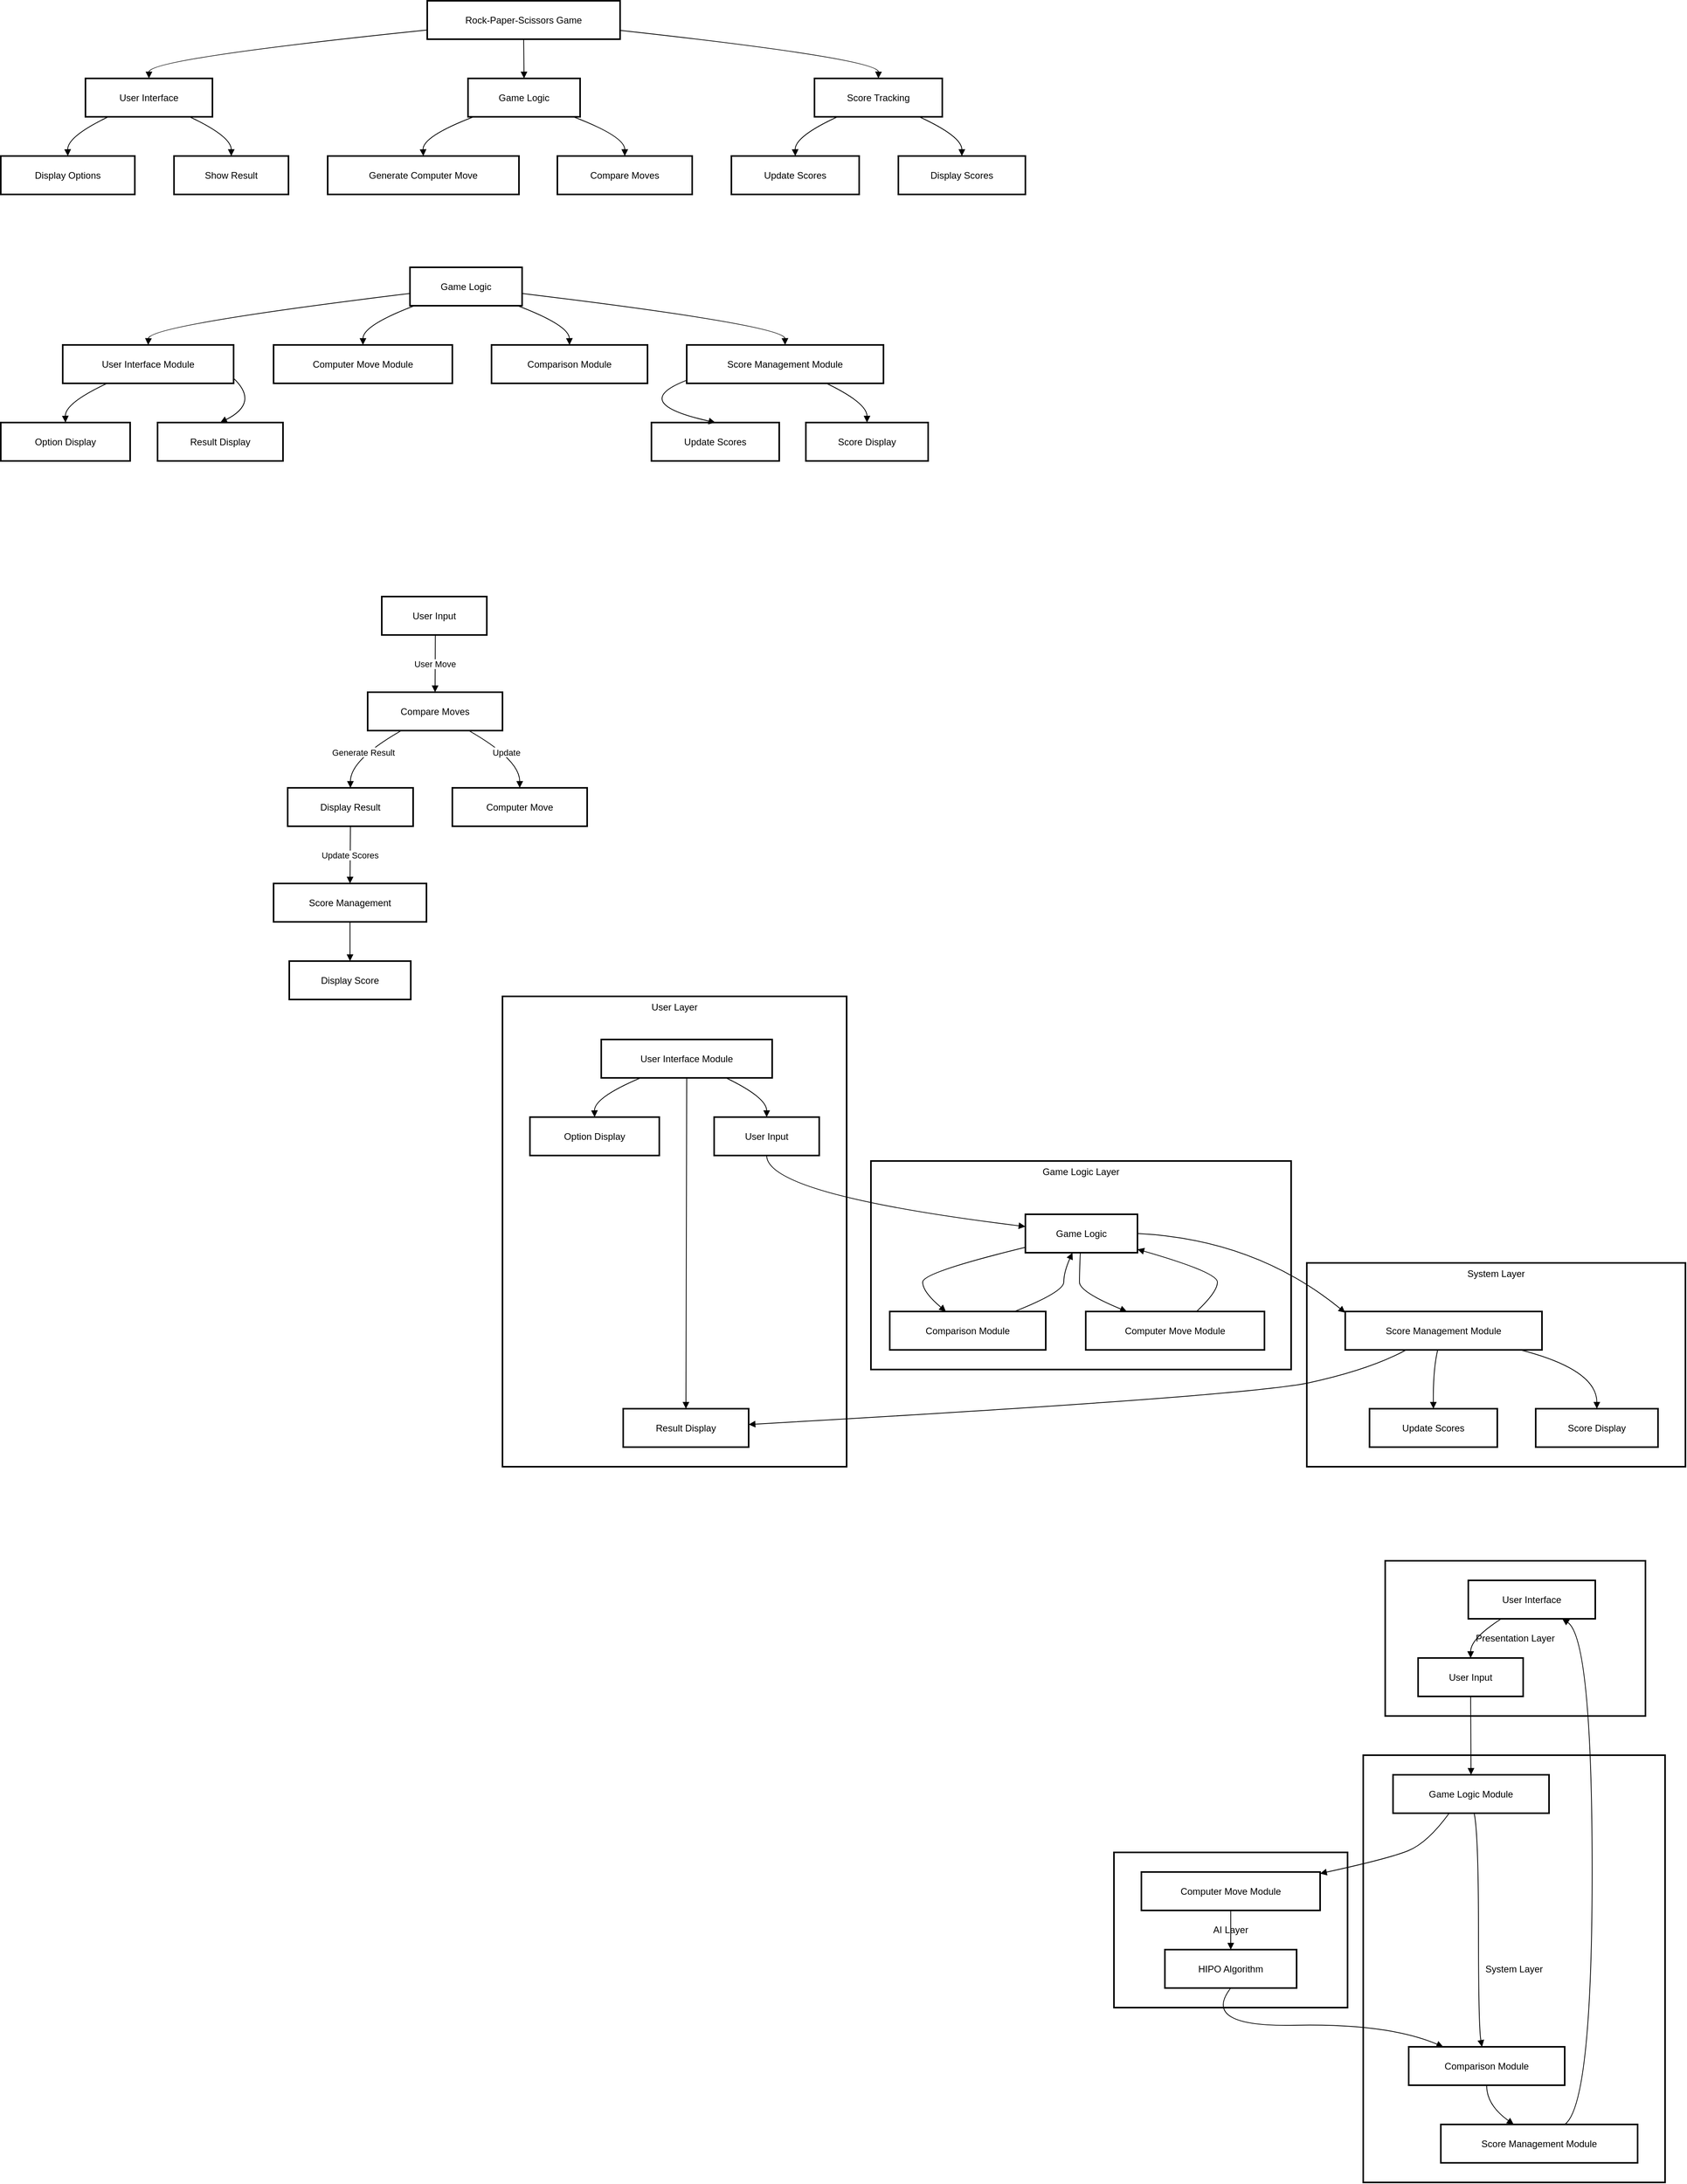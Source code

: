 <mxfile version="24.8.4">
  <diagram name="Page-1" id="VxkujWkm8ibDhgTUP4YA">
    <mxGraphModel dx="1434" dy="786" grid="1" gridSize="10" guides="1" tooltips="1" connect="1" arrows="1" fold="1" page="1" pageScale="1" pageWidth="850" pageHeight="1100" math="0" shadow="0">
      <root>
        <mxCell id="0" />
        <mxCell id="1" parent="0" />
        <mxCell id="CuhVMp8e_WPVzM4FuBlJ-1" value="Rock-Paper-Scissors Game" style="whiteSpace=wrap;strokeWidth=2;" vertex="1" parent="1">
          <mxGeometry x="564" y="20" width="246" height="49" as="geometry" />
        </mxCell>
        <mxCell id="CuhVMp8e_WPVzM4FuBlJ-2" value="User Interface" style="whiteSpace=wrap;strokeWidth=2;" vertex="1" parent="1">
          <mxGeometry x="128" y="119" width="162" height="49" as="geometry" />
        </mxCell>
        <mxCell id="CuhVMp8e_WPVzM4FuBlJ-3" value="Game Logic" style="whiteSpace=wrap;strokeWidth=2;" vertex="1" parent="1">
          <mxGeometry x="616" y="119" width="143" height="49" as="geometry" />
        </mxCell>
        <mxCell id="CuhVMp8e_WPVzM4FuBlJ-4" value="Score Tracking" style="whiteSpace=wrap;strokeWidth=2;" vertex="1" parent="1">
          <mxGeometry x="1058" y="119" width="163" height="49" as="geometry" />
        </mxCell>
        <mxCell id="CuhVMp8e_WPVzM4FuBlJ-5" value="Display Options" style="whiteSpace=wrap;strokeWidth=2;" vertex="1" parent="1">
          <mxGeometry x="20" y="218" width="171" height="49" as="geometry" />
        </mxCell>
        <mxCell id="CuhVMp8e_WPVzM4FuBlJ-6" value="Show Result" style="whiteSpace=wrap;strokeWidth=2;" vertex="1" parent="1">
          <mxGeometry x="241" y="218" width="146" height="49" as="geometry" />
        </mxCell>
        <mxCell id="CuhVMp8e_WPVzM4FuBlJ-7" value="Generate Computer Move" style="whiteSpace=wrap;strokeWidth=2;" vertex="1" parent="1">
          <mxGeometry x="437" y="218" width="244" height="49" as="geometry" />
        </mxCell>
        <mxCell id="CuhVMp8e_WPVzM4FuBlJ-8" value="Compare Moves" style="whiteSpace=wrap;strokeWidth=2;" vertex="1" parent="1">
          <mxGeometry x="730" y="218" width="172" height="49" as="geometry" />
        </mxCell>
        <mxCell id="CuhVMp8e_WPVzM4FuBlJ-9" value="Update Scores" style="whiteSpace=wrap;strokeWidth=2;" vertex="1" parent="1">
          <mxGeometry x="952" y="218" width="163" height="49" as="geometry" />
        </mxCell>
        <mxCell id="CuhVMp8e_WPVzM4FuBlJ-10" value="Display Scores" style="whiteSpace=wrap;strokeWidth=2;" vertex="1" parent="1">
          <mxGeometry x="1165" y="218" width="162" height="49" as="geometry" />
        </mxCell>
        <mxCell id="CuhVMp8e_WPVzM4FuBlJ-11" value="" style="curved=1;startArrow=none;endArrow=block;exitX=0;exitY=0.76;entryX=0.5;entryY=0;rounded=0;" edge="1" parent="1" source="CuhVMp8e_WPVzM4FuBlJ-1" target="CuhVMp8e_WPVzM4FuBlJ-2">
          <mxGeometry relative="1" as="geometry">
            <Array as="points">
              <mxPoint x="209" y="94" />
            </Array>
          </mxGeometry>
        </mxCell>
        <mxCell id="CuhVMp8e_WPVzM4FuBlJ-12" value="" style="curved=1;startArrow=none;endArrow=block;exitX=0.5;exitY=1;entryX=0.5;entryY=0;rounded=0;" edge="1" parent="1" source="CuhVMp8e_WPVzM4FuBlJ-1" target="CuhVMp8e_WPVzM4FuBlJ-3">
          <mxGeometry relative="1" as="geometry">
            <Array as="points" />
          </mxGeometry>
        </mxCell>
        <mxCell id="CuhVMp8e_WPVzM4FuBlJ-13" value="" style="curved=1;startArrow=none;endArrow=block;exitX=1;exitY=0.77;entryX=0.5;entryY=0;rounded=0;" edge="1" parent="1" source="CuhVMp8e_WPVzM4FuBlJ-1" target="CuhVMp8e_WPVzM4FuBlJ-4">
          <mxGeometry relative="1" as="geometry">
            <Array as="points">
              <mxPoint x="1140" y="94" />
            </Array>
          </mxGeometry>
        </mxCell>
        <mxCell id="CuhVMp8e_WPVzM4FuBlJ-14" value="" style="curved=1;startArrow=none;endArrow=block;exitX=0.18;exitY=1;entryX=0.5;entryY=0;rounded=0;" edge="1" parent="1" source="CuhVMp8e_WPVzM4FuBlJ-2" target="CuhVMp8e_WPVzM4FuBlJ-5">
          <mxGeometry relative="1" as="geometry">
            <Array as="points">
              <mxPoint x="105" y="193" />
            </Array>
          </mxGeometry>
        </mxCell>
        <mxCell id="CuhVMp8e_WPVzM4FuBlJ-15" value="" style="curved=1;startArrow=none;endArrow=block;exitX=0.82;exitY=1;entryX=0.5;entryY=0;rounded=0;" edge="1" parent="1" source="CuhVMp8e_WPVzM4FuBlJ-2" target="CuhVMp8e_WPVzM4FuBlJ-6">
          <mxGeometry relative="1" as="geometry">
            <Array as="points">
              <mxPoint x="314" y="193" />
            </Array>
          </mxGeometry>
        </mxCell>
        <mxCell id="CuhVMp8e_WPVzM4FuBlJ-16" value="" style="curved=1;startArrow=none;endArrow=block;exitX=0.05;exitY=1;entryX=0.5;entryY=0;rounded=0;" edge="1" parent="1" source="CuhVMp8e_WPVzM4FuBlJ-3" target="CuhVMp8e_WPVzM4FuBlJ-7">
          <mxGeometry relative="1" as="geometry">
            <Array as="points">
              <mxPoint x="558" y="193" />
            </Array>
          </mxGeometry>
        </mxCell>
        <mxCell id="CuhVMp8e_WPVzM4FuBlJ-17" value="" style="curved=1;startArrow=none;endArrow=block;exitX=0.94;exitY=1;entryX=0.5;entryY=0;rounded=0;" edge="1" parent="1" source="CuhVMp8e_WPVzM4FuBlJ-3" target="CuhVMp8e_WPVzM4FuBlJ-8">
          <mxGeometry relative="1" as="geometry">
            <Array as="points">
              <mxPoint x="816" y="193" />
            </Array>
          </mxGeometry>
        </mxCell>
        <mxCell id="CuhVMp8e_WPVzM4FuBlJ-18" value="" style="curved=1;startArrow=none;endArrow=block;exitX=0.18;exitY=1;entryX=0.5;entryY=0;rounded=0;" edge="1" parent="1" source="CuhVMp8e_WPVzM4FuBlJ-4" target="CuhVMp8e_WPVzM4FuBlJ-9">
          <mxGeometry relative="1" as="geometry">
            <Array as="points">
              <mxPoint x="1033" y="193" />
            </Array>
          </mxGeometry>
        </mxCell>
        <mxCell id="CuhVMp8e_WPVzM4FuBlJ-19" value="" style="curved=1;startArrow=none;endArrow=block;exitX=0.82;exitY=1;entryX=0.5;entryY=0;rounded=0;" edge="1" parent="1" source="CuhVMp8e_WPVzM4FuBlJ-4" target="CuhVMp8e_WPVzM4FuBlJ-10">
          <mxGeometry relative="1" as="geometry">
            <Array as="points">
              <mxPoint x="1246" y="193" />
            </Array>
          </mxGeometry>
        </mxCell>
        <mxCell id="CuhVMp8e_WPVzM4FuBlJ-21" value="Game Logic" style="whiteSpace=wrap;strokeWidth=2;" vertex="1" parent="1">
          <mxGeometry x="542" y="360" width="143" height="49" as="geometry" />
        </mxCell>
        <mxCell id="CuhVMp8e_WPVzM4FuBlJ-22" value="User Interface Module" style="whiteSpace=wrap;strokeWidth=2;" vertex="1" parent="1">
          <mxGeometry x="99" y="459" width="218" height="49" as="geometry" />
        </mxCell>
        <mxCell id="CuhVMp8e_WPVzM4FuBlJ-23" value="Computer Move Module" style="whiteSpace=wrap;strokeWidth=2;" vertex="1" parent="1">
          <mxGeometry x="368" y="459" width="228" height="49" as="geometry" />
        </mxCell>
        <mxCell id="CuhVMp8e_WPVzM4FuBlJ-24" value="Comparison Module" style="whiteSpace=wrap;strokeWidth=2;" vertex="1" parent="1">
          <mxGeometry x="646" y="459" width="199" height="49" as="geometry" />
        </mxCell>
        <mxCell id="CuhVMp8e_WPVzM4FuBlJ-25" value="Score Management Module" style="whiteSpace=wrap;strokeWidth=2;" vertex="1" parent="1">
          <mxGeometry x="895" y="459" width="251" height="49" as="geometry" />
        </mxCell>
        <mxCell id="CuhVMp8e_WPVzM4FuBlJ-26" value="Option Display" style="whiteSpace=wrap;strokeWidth=2;" vertex="1" parent="1">
          <mxGeometry x="20" y="558" width="165" height="49" as="geometry" />
        </mxCell>
        <mxCell id="CuhVMp8e_WPVzM4FuBlJ-27" value="Result Display" style="whiteSpace=wrap;strokeWidth=2;" vertex="1" parent="1">
          <mxGeometry x="220" y="558" width="160" height="49" as="geometry" />
        </mxCell>
        <mxCell id="CuhVMp8e_WPVzM4FuBlJ-28" value="Update Scores" style="whiteSpace=wrap;strokeWidth=2;" vertex="1" parent="1">
          <mxGeometry x="850" y="558" width="163" height="49" as="geometry" />
        </mxCell>
        <mxCell id="CuhVMp8e_WPVzM4FuBlJ-29" value="Score Display" style="whiteSpace=wrap;strokeWidth=2;" vertex="1" parent="1">
          <mxGeometry x="1047" y="558" width="156" height="49" as="geometry" />
        </mxCell>
        <mxCell id="CuhVMp8e_WPVzM4FuBlJ-30" value="" style="curved=1;startArrow=none;endArrow=block;exitX=0;exitY=0.68;entryX=0.5;entryY=0;rounded=0;" edge="1" parent="1" source="CuhVMp8e_WPVzM4FuBlJ-21" target="CuhVMp8e_WPVzM4FuBlJ-22">
          <mxGeometry relative="1" as="geometry">
            <Array as="points">
              <mxPoint x="209" y="434" />
            </Array>
          </mxGeometry>
        </mxCell>
        <mxCell id="CuhVMp8e_WPVzM4FuBlJ-31" value="" style="curved=1;startArrow=none;endArrow=block;exitX=0.04;exitY=1;entryX=0.5;entryY=0;rounded=0;" edge="1" parent="1" source="CuhVMp8e_WPVzM4FuBlJ-21" target="CuhVMp8e_WPVzM4FuBlJ-23">
          <mxGeometry relative="1" as="geometry">
            <Array as="points">
              <mxPoint x="482" y="434" />
            </Array>
          </mxGeometry>
        </mxCell>
        <mxCell id="CuhVMp8e_WPVzM4FuBlJ-32" value="" style="curved=1;startArrow=none;endArrow=block;exitX=0.96;exitY=1;entryX=0.5;entryY=0;rounded=0;" edge="1" parent="1" source="CuhVMp8e_WPVzM4FuBlJ-21" target="CuhVMp8e_WPVzM4FuBlJ-24">
          <mxGeometry relative="1" as="geometry">
            <Array as="points">
              <mxPoint x="745" y="434" />
            </Array>
          </mxGeometry>
        </mxCell>
        <mxCell id="CuhVMp8e_WPVzM4FuBlJ-33" value="" style="curved=1;startArrow=none;endArrow=block;exitX=1;exitY=0.68;entryX=0.5;entryY=0;rounded=0;" edge="1" parent="1" source="CuhVMp8e_WPVzM4FuBlJ-21" target="CuhVMp8e_WPVzM4FuBlJ-25">
          <mxGeometry relative="1" as="geometry">
            <Array as="points">
              <mxPoint x="1020" y="434" />
            </Array>
          </mxGeometry>
        </mxCell>
        <mxCell id="CuhVMp8e_WPVzM4FuBlJ-34" value="" style="curved=1;startArrow=none;endArrow=block;exitX=0.26;exitY=1;entryX=0.5;entryY=0;rounded=0;" edge="1" parent="1" source="CuhVMp8e_WPVzM4FuBlJ-22" target="CuhVMp8e_WPVzM4FuBlJ-26">
          <mxGeometry relative="1" as="geometry">
            <Array as="points">
              <mxPoint x="102" y="533" />
            </Array>
          </mxGeometry>
        </mxCell>
        <mxCell id="CuhVMp8e_WPVzM4FuBlJ-35" value="" style="curved=1;startArrow=none;endArrow=block;exitX=1;exitY=0.87;entryX=0.5;entryY=0;rounded=0;" edge="1" parent="1" source="CuhVMp8e_WPVzM4FuBlJ-22" target="CuhVMp8e_WPVzM4FuBlJ-27">
          <mxGeometry relative="1" as="geometry">
            <Array as="points">
              <mxPoint x="350" y="533" />
            </Array>
          </mxGeometry>
        </mxCell>
        <mxCell id="CuhVMp8e_WPVzM4FuBlJ-36" value="" style="curved=1;startArrow=none;endArrow=block;exitX=0;exitY=0.92;entryX=0.5;entryY=0;rounded=0;" edge="1" parent="1" source="CuhVMp8e_WPVzM4FuBlJ-25" target="CuhVMp8e_WPVzM4FuBlJ-28">
          <mxGeometry relative="1" as="geometry">
            <Array as="points">
              <mxPoint x="820" y="533" />
            </Array>
          </mxGeometry>
        </mxCell>
        <mxCell id="CuhVMp8e_WPVzM4FuBlJ-37" value="" style="curved=1;startArrow=none;endArrow=block;exitX=0.71;exitY=1;entryX=0.5;entryY=0;rounded=0;" edge="1" parent="1" source="CuhVMp8e_WPVzM4FuBlJ-25" target="CuhVMp8e_WPVzM4FuBlJ-29">
          <mxGeometry relative="1" as="geometry">
            <Array as="points">
              <mxPoint x="1125" y="533" />
            </Array>
          </mxGeometry>
        </mxCell>
        <mxCell id="CuhVMp8e_WPVzM4FuBlJ-38" value="User Input" style="whiteSpace=wrap;strokeWidth=2;" vertex="1" parent="1">
          <mxGeometry x="506" y="780" width="134" height="49" as="geometry" />
        </mxCell>
        <mxCell id="CuhVMp8e_WPVzM4FuBlJ-39" value="Compare Moves" style="whiteSpace=wrap;strokeWidth=2;" vertex="1" parent="1">
          <mxGeometry x="488" y="902" width="172" height="49" as="geometry" />
        </mxCell>
        <mxCell id="CuhVMp8e_WPVzM4FuBlJ-40" value="Display Result" style="whiteSpace=wrap;strokeWidth=2;" vertex="1" parent="1">
          <mxGeometry x="386" y="1024" width="160" height="49" as="geometry" />
        </mxCell>
        <mxCell id="CuhVMp8e_WPVzM4FuBlJ-41" value="Computer Move" style="whiteSpace=wrap;strokeWidth=2;" vertex="1" parent="1">
          <mxGeometry x="596" y="1024" width="172" height="49" as="geometry" />
        </mxCell>
        <mxCell id="CuhVMp8e_WPVzM4FuBlJ-42" value="Score Management" style="whiteSpace=wrap;strokeWidth=2;" vertex="1" parent="1">
          <mxGeometry x="368" y="1146" width="195" height="49" as="geometry" />
        </mxCell>
        <mxCell id="CuhVMp8e_WPVzM4FuBlJ-43" value="Display Score" style="whiteSpace=wrap;strokeWidth=2;" vertex="1" parent="1">
          <mxGeometry x="388" y="1245" width="155" height="49" as="geometry" />
        </mxCell>
        <mxCell id="CuhVMp8e_WPVzM4FuBlJ-44" value="User Move" style="curved=1;startArrow=none;endArrow=block;exitX=0.51;exitY=1;entryX=0.5;entryY=0;rounded=0;" edge="1" parent="1" source="CuhVMp8e_WPVzM4FuBlJ-38" target="CuhVMp8e_WPVzM4FuBlJ-39">
          <mxGeometry relative="1" as="geometry">
            <Array as="points" />
          </mxGeometry>
        </mxCell>
        <mxCell id="CuhVMp8e_WPVzM4FuBlJ-45" value="Generate Result" style="curved=1;startArrow=none;endArrow=block;exitX=0.25;exitY=1;entryX=0.5;entryY=0;rounded=0;" edge="1" parent="1" source="CuhVMp8e_WPVzM4FuBlJ-39" target="CuhVMp8e_WPVzM4FuBlJ-40">
          <mxGeometry relative="1" as="geometry">
            <Array as="points">
              <mxPoint x="466" y="988" />
            </Array>
          </mxGeometry>
        </mxCell>
        <mxCell id="CuhVMp8e_WPVzM4FuBlJ-46" value="Update" style="curved=1;startArrow=none;endArrow=block;exitX=0.75;exitY=1;entryX=0.5;entryY=0;rounded=0;" edge="1" parent="1" source="CuhVMp8e_WPVzM4FuBlJ-39" target="CuhVMp8e_WPVzM4FuBlJ-41">
          <mxGeometry relative="1" as="geometry">
            <Array as="points">
              <mxPoint x="682" y="988" />
            </Array>
          </mxGeometry>
        </mxCell>
        <mxCell id="CuhVMp8e_WPVzM4FuBlJ-47" value="Update Scores" style="curved=1;startArrow=none;endArrow=block;exitX=0.5;exitY=1;entryX=0.5;entryY=0;rounded=0;" edge="1" parent="1" source="CuhVMp8e_WPVzM4FuBlJ-40" target="CuhVMp8e_WPVzM4FuBlJ-42">
          <mxGeometry relative="1" as="geometry">
            <Array as="points" />
          </mxGeometry>
        </mxCell>
        <mxCell id="CuhVMp8e_WPVzM4FuBlJ-48" value="" style="curved=1;startArrow=none;endArrow=block;exitX=0.5;exitY=1;entryX=0.5;entryY=0;rounded=0;" edge="1" parent="1" source="CuhVMp8e_WPVzM4FuBlJ-42" target="CuhVMp8e_WPVzM4FuBlJ-43">
          <mxGeometry relative="1" as="geometry">
            <Array as="points" />
          </mxGeometry>
        </mxCell>
        <mxCell id="CuhVMp8e_WPVzM4FuBlJ-49" value="System Layer" style="whiteSpace=wrap;strokeWidth=2;verticalAlign=top;" vertex="1" parent="1">
          <mxGeometry x="1686" y="1630" width="483" height="260" as="geometry" />
        </mxCell>
        <mxCell id="CuhVMp8e_WPVzM4FuBlJ-50" value="Game Logic Layer" style="whiteSpace=wrap;strokeWidth=2;verticalAlign=top;" vertex="1" parent="1">
          <mxGeometry x="1130" y="1500" width="536" height="266" as="geometry" />
        </mxCell>
        <mxCell id="CuhVMp8e_WPVzM4FuBlJ-51" value="User Layer" style="whiteSpace=wrap;strokeWidth=2;verticalAlign=top;" vertex="1" parent="1">
          <mxGeometry x="660" y="1290" width="439" height="600" as="geometry" />
        </mxCell>
        <mxCell id="CuhVMp8e_WPVzM4FuBlJ-52" value="User Interface Module" style="whiteSpace=wrap;strokeWidth=2;" vertex="1" parent="1">
          <mxGeometry x="786" y="1345" width="218" height="49" as="geometry" />
        </mxCell>
        <mxCell id="CuhVMp8e_WPVzM4FuBlJ-53" value="Option Display" style="whiteSpace=wrap;strokeWidth=2;" vertex="1" parent="1">
          <mxGeometry x="695" y="1444" width="165" height="49" as="geometry" />
        </mxCell>
        <mxCell id="CuhVMp8e_WPVzM4FuBlJ-54" value="Result Display" style="whiteSpace=wrap;strokeWidth=2;" vertex="1" parent="1">
          <mxGeometry x="814" y="1816" width="160" height="49" as="geometry" />
        </mxCell>
        <mxCell id="CuhVMp8e_WPVzM4FuBlJ-55" value="User Input" style="whiteSpace=wrap;strokeWidth=2;" vertex="1" parent="1">
          <mxGeometry x="930" y="1444" width="134" height="49" as="geometry" />
        </mxCell>
        <mxCell id="CuhVMp8e_WPVzM4FuBlJ-56" value="Game Logic" style="whiteSpace=wrap;strokeWidth=2;" vertex="1" parent="1">
          <mxGeometry x="1327" y="1568" width="143" height="49" as="geometry" />
        </mxCell>
        <mxCell id="CuhVMp8e_WPVzM4FuBlJ-57" value="Comparison Module" style="whiteSpace=wrap;strokeWidth=2;" vertex="1" parent="1">
          <mxGeometry x="1154" y="1692" width="199" height="49" as="geometry" />
        </mxCell>
        <mxCell id="CuhVMp8e_WPVzM4FuBlJ-58" value="Computer Move Module" style="whiteSpace=wrap;strokeWidth=2;" vertex="1" parent="1">
          <mxGeometry x="1404" y="1692" width="228" height="49" as="geometry" />
        </mxCell>
        <mxCell id="CuhVMp8e_WPVzM4FuBlJ-59" value="Score Management Module" style="whiteSpace=wrap;strokeWidth=2;" vertex="1" parent="1">
          <mxGeometry x="1735" y="1692" width="251" height="49" as="geometry" />
        </mxCell>
        <mxCell id="CuhVMp8e_WPVzM4FuBlJ-60" value="Update Scores" style="whiteSpace=wrap;strokeWidth=2;" vertex="1" parent="1">
          <mxGeometry x="1766" y="1816" width="163" height="49" as="geometry" />
        </mxCell>
        <mxCell id="CuhVMp8e_WPVzM4FuBlJ-61" value="Score Display" style="whiteSpace=wrap;strokeWidth=2;" vertex="1" parent="1">
          <mxGeometry x="1978" y="1816" width="156" height="49" as="geometry" />
        </mxCell>
        <mxCell id="CuhVMp8e_WPVzM4FuBlJ-62" value="" style="curved=1;startArrow=none;endArrow=block;exitX=0.23;exitY=1;entryX=0.5;entryY=0;rounded=0;" edge="1" parent="1" source="CuhVMp8e_WPVzM4FuBlJ-52" target="CuhVMp8e_WPVzM4FuBlJ-53">
          <mxGeometry relative="1" as="geometry">
            <Array as="points">
              <mxPoint x="777" y="1419" />
            </Array>
          </mxGeometry>
        </mxCell>
        <mxCell id="CuhVMp8e_WPVzM4FuBlJ-63" value="" style="curved=1;startArrow=none;endArrow=block;exitX=0.5;exitY=1;entryX=0.5;entryY=0;rounded=0;" edge="1" parent="1" source="CuhVMp8e_WPVzM4FuBlJ-52" target="CuhVMp8e_WPVzM4FuBlJ-54">
          <mxGeometry relative="1" as="geometry">
            <Array as="points" />
          </mxGeometry>
        </mxCell>
        <mxCell id="CuhVMp8e_WPVzM4FuBlJ-64" value="" style="curved=1;startArrow=none;endArrow=block;exitX=0.73;exitY=1;entryX=0.5;entryY=0;rounded=0;" edge="1" parent="1" source="CuhVMp8e_WPVzM4FuBlJ-52" target="CuhVMp8e_WPVzM4FuBlJ-55">
          <mxGeometry relative="1" as="geometry">
            <Array as="points">
              <mxPoint x="997" y="1419" />
            </Array>
          </mxGeometry>
        </mxCell>
        <mxCell id="CuhVMp8e_WPVzM4FuBlJ-65" value="" style="curved=1;startArrow=none;endArrow=block;exitX=0;exitY=0.86;entryX=0.36;entryY=0;rounded=0;" edge="1" parent="1" source="CuhVMp8e_WPVzM4FuBlJ-56" target="CuhVMp8e_WPVzM4FuBlJ-57">
          <mxGeometry relative="1" as="geometry">
            <Array as="points">
              <mxPoint x="1196" y="1642" />
              <mxPoint x="1196" y="1667" />
            </Array>
          </mxGeometry>
        </mxCell>
        <mxCell id="CuhVMp8e_WPVzM4FuBlJ-66" value="" style="curved=1;startArrow=none;endArrow=block;exitX=0.49;exitY=1;entryX=0.23;entryY=0;rounded=0;" edge="1" parent="1" source="CuhVMp8e_WPVzM4FuBlJ-56" target="CuhVMp8e_WPVzM4FuBlJ-58">
          <mxGeometry relative="1" as="geometry">
            <Array as="points">
              <mxPoint x="1396" y="1642" />
              <mxPoint x="1396" y="1667" />
            </Array>
          </mxGeometry>
        </mxCell>
        <mxCell id="CuhVMp8e_WPVzM4FuBlJ-67" value="" style="curved=1;startArrow=none;endArrow=block;exitX=0.8;exitY=0;entryX=0.42;entryY=1;rounded=0;" edge="1" parent="1" source="CuhVMp8e_WPVzM4FuBlJ-57" target="CuhVMp8e_WPVzM4FuBlJ-56">
          <mxGeometry relative="1" as="geometry">
            <Array as="points">
              <mxPoint x="1376" y="1667" />
              <mxPoint x="1376" y="1642" />
            </Array>
          </mxGeometry>
        </mxCell>
        <mxCell id="CuhVMp8e_WPVzM4FuBlJ-68" value="" style="curved=1;startArrow=none;endArrow=block;exitX=0.62;exitY=0;entryX=1.01;entryY=0.92;rounded=0;" edge="1" parent="1" source="CuhVMp8e_WPVzM4FuBlJ-58" target="CuhVMp8e_WPVzM4FuBlJ-56">
          <mxGeometry relative="1" as="geometry">
            <Array as="points">
              <mxPoint x="1572" y="1667" />
              <mxPoint x="1572" y="1642" />
            </Array>
          </mxGeometry>
        </mxCell>
        <mxCell id="CuhVMp8e_WPVzM4FuBlJ-69" value="" style="curved=1;startArrow=none;endArrow=block;exitX=0.47;exitY=1;entryX=0.5;entryY=0;rounded=0;" edge="1" parent="1" source="CuhVMp8e_WPVzM4FuBlJ-59" target="CuhVMp8e_WPVzM4FuBlJ-60">
          <mxGeometry relative="1" as="geometry">
            <Array as="points">
              <mxPoint x="1847" y="1766" />
            </Array>
          </mxGeometry>
        </mxCell>
        <mxCell id="CuhVMp8e_WPVzM4FuBlJ-70" value="" style="curved=1;startArrow=none;endArrow=block;exitX=0.89;exitY=1;entryX=0.5;entryY=0;rounded=0;" edge="1" parent="1" source="CuhVMp8e_WPVzM4FuBlJ-59" target="CuhVMp8e_WPVzM4FuBlJ-61">
          <mxGeometry relative="1" as="geometry">
            <Array as="points">
              <mxPoint x="2056" y="1766" />
            </Array>
          </mxGeometry>
        </mxCell>
        <mxCell id="CuhVMp8e_WPVzM4FuBlJ-71" value="" style="curved=1;startArrow=none;endArrow=block;exitX=0.5;exitY=1;entryX=0;entryY=0.32;rounded=0;" edge="1" parent="1" source="CuhVMp8e_WPVzM4FuBlJ-55" target="CuhVMp8e_WPVzM4FuBlJ-56">
          <mxGeometry relative="1" as="geometry">
            <Array as="points">
              <mxPoint x="997" y="1543" />
            </Array>
          </mxGeometry>
        </mxCell>
        <mxCell id="CuhVMp8e_WPVzM4FuBlJ-72" value="" style="curved=1;startArrow=none;endArrow=block;exitX=1;exitY=0.5;entryX=0;entryY=0.03;rounded=0;exitDx=0;exitDy=0;" edge="1" parent="1" source="CuhVMp8e_WPVzM4FuBlJ-56" target="CuhVMp8e_WPVzM4FuBlJ-59">
          <mxGeometry relative="1" as="geometry">
            <Array as="points">
              <mxPoint x="1620" y="1600" />
            </Array>
          </mxGeometry>
        </mxCell>
        <mxCell id="CuhVMp8e_WPVzM4FuBlJ-73" value="" style="curved=1;startArrow=none;endArrow=block;exitX=0.31;exitY=1;entryX=1.01;entryY=0.41;rounded=0;" edge="1" parent="1" source="CuhVMp8e_WPVzM4FuBlJ-59" target="CuhVMp8e_WPVzM4FuBlJ-54">
          <mxGeometry relative="1" as="geometry">
            <Array as="points">
              <mxPoint x="1767" y="1766" />
              <mxPoint x="1610" y="1800" />
            </Array>
          </mxGeometry>
        </mxCell>
        <mxCell id="CuhVMp8e_WPVzM4FuBlJ-76" value="AI Layer" style="whiteSpace=wrap;strokeWidth=2;" vertex="1" parent="1">
          <mxGeometry x="1440" y="2382" width="298" height="198" as="geometry" />
        </mxCell>
        <mxCell id="CuhVMp8e_WPVzM4FuBlJ-77" value="System Layer" style="whiteSpace=wrap;strokeWidth=2;" vertex="1" parent="1">
          <mxGeometry x="1758" y="2258" width="385" height="545" as="geometry" />
        </mxCell>
        <mxCell id="CuhVMp8e_WPVzM4FuBlJ-78" value="Presentation Layer" style="whiteSpace=wrap;strokeWidth=2;" vertex="1" parent="1">
          <mxGeometry x="1786" y="2010" width="332" height="198" as="geometry" />
        </mxCell>
        <mxCell id="CuhVMp8e_WPVzM4FuBlJ-79" value="User Interface" style="whiteSpace=wrap;strokeWidth=2;" vertex="1" parent="1">
          <mxGeometry x="1892" y="2035" width="162" height="49" as="geometry" />
        </mxCell>
        <mxCell id="CuhVMp8e_WPVzM4FuBlJ-80" value="User Input" style="whiteSpace=wrap;strokeWidth=2;" vertex="1" parent="1">
          <mxGeometry x="1828" y="2134" width="134" height="49" as="geometry" />
        </mxCell>
        <mxCell id="CuhVMp8e_WPVzM4FuBlJ-81" value="Game Logic Module" style="whiteSpace=wrap;strokeWidth=2;" vertex="1" parent="1">
          <mxGeometry x="1796" y="2283" width="199" height="49" as="geometry" />
        </mxCell>
        <mxCell id="CuhVMp8e_WPVzM4FuBlJ-82" value="Comparison Module" style="whiteSpace=wrap;strokeWidth=2;" vertex="1" parent="1">
          <mxGeometry x="1816" y="2630" width="199" height="49" as="geometry" />
        </mxCell>
        <mxCell id="CuhVMp8e_WPVzM4FuBlJ-83" value="Score Management Module" style="whiteSpace=wrap;strokeWidth=2;" vertex="1" parent="1">
          <mxGeometry x="1857" y="2729" width="251" height="49" as="geometry" />
        </mxCell>
        <mxCell id="CuhVMp8e_WPVzM4FuBlJ-84" value="HIPO Algorithm" style="whiteSpace=wrap;strokeWidth=2;" vertex="1" parent="1">
          <mxGeometry x="1505" y="2506" width="168" height="49" as="geometry" />
        </mxCell>
        <mxCell id="CuhVMp8e_WPVzM4FuBlJ-85" value="Computer Move Module" style="whiteSpace=wrap;strokeWidth=2;" vertex="1" parent="1">
          <mxGeometry x="1475" y="2407" width="228" height="49" as="geometry" />
        </mxCell>
        <mxCell id="CuhVMp8e_WPVzM4FuBlJ-86" value="" style="curved=1;startArrow=none;endArrow=block;exitX=0.26;exitY=1;entryX=0.5;entryY=0;rounded=0;" edge="1" parent="1" source="CuhVMp8e_WPVzM4FuBlJ-79" target="CuhVMp8e_WPVzM4FuBlJ-80">
          <mxGeometry relative="1" as="geometry">
            <Array as="points">
              <mxPoint x="1895" y="2109" />
            </Array>
          </mxGeometry>
        </mxCell>
        <mxCell id="CuhVMp8e_WPVzM4FuBlJ-87" value="" style="curved=1;startArrow=none;endArrow=block;exitX=0.5;exitY=1;entryX=0.5;entryY=0;rounded=0;" edge="1" parent="1" source="CuhVMp8e_WPVzM4FuBlJ-80" target="CuhVMp8e_WPVzM4FuBlJ-81">
          <mxGeometry relative="1" as="geometry">
            <Array as="points" />
          </mxGeometry>
        </mxCell>
        <mxCell id="CuhVMp8e_WPVzM4FuBlJ-88" value="" style="curved=1;startArrow=none;endArrow=block;exitX=0.52;exitY=1;entryX=0.47;entryY=0;rounded=0;" edge="1" parent="1" source="CuhVMp8e_WPVzM4FuBlJ-81" target="CuhVMp8e_WPVzM4FuBlJ-82">
          <mxGeometry relative="1" as="geometry">
            <Array as="points">
              <mxPoint x="1905" y="2357" />
              <mxPoint x="1905" y="2605" />
            </Array>
          </mxGeometry>
        </mxCell>
        <mxCell id="CuhVMp8e_WPVzM4FuBlJ-89" value="" style="curved=1;startArrow=none;endArrow=block;exitX=0.5;exitY=1;entryX=0.37;entryY=0;rounded=0;" edge="1" parent="1" source="CuhVMp8e_WPVzM4FuBlJ-82" target="CuhVMp8e_WPVzM4FuBlJ-83">
          <mxGeometry relative="1" as="geometry">
            <Array as="points">
              <mxPoint x="1915" y="2704" />
            </Array>
          </mxGeometry>
        </mxCell>
        <mxCell id="CuhVMp8e_WPVzM4FuBlJ-90" value="" style="curved=1;startArrow=none;endArrow=block;exitX=0.36;exitY=1;entryX=1;entryY=0.04;rounded=0;" edge="1" parent="1" source="CuhVMp8e_WPVzM4FuBlJ-81" target="CuhVMp8e_WPVzM4FuBlJ-85">
          <mxGeometry relative="1" as="geometry">
            <Array as="points">
              <mxPoint x="1840" y="2370" />
              <mxPoint x="1790" y="2390" />
            </Array>
          </mxGeometry>
        </mxCell>
        <mxCell id="CuhVMp8e_WPVzM4FuBlJ-91" value="" style="curved=1;startArrow=none;endArrow=block;exitX=0.5;exitY=1;entryX=0.5;entryY=0;rounded=0;" edge="1" parent="1" source="CuhVMp8e_WPVzM4FuBlJ-85" target="CuhVMp8e_WPVzM4FuBlJ-84">
          <mxGeometry relative="1" as="geometry">
            <Array as="points" />
          </mxGeometry>
        </mxCell>
        <mxCell id="CuhVMp8e_WPVzM4FuBlJ-92" value="" style="curved=1;startArrow=none;endArrow=block;exitX=0.5;exitY=1;entryX=0.221;entryY=0;rounded=0;entryDx=0;entryDy=0;entryPerimeter=0;" edge="1" parent="1" source="CuhVMp8e_WPVzM4FuBlJ-84" target="CuhVMp8e_WPVzM4FuBlJ-82">
          <mxGeometry relative="1" as="geometry">
            <Array as="points">
              <mxPoint x="1550" y="2605" />
              <mxPoint x="1790" y="2600" />
            </Array>
          </mxGeometry>
        </mxCell>
        <mxCell id="CuhVMp8e_WPVzM4FuBlJ-93" value="" style="curved=1;startArrow=none;endArrow=block;exitX=0.63;exitY=0;entryX=0.74;entryY=1;rounded=0;" edge="1" parent="1" source="CuhVMp8e_WPVzM4FuBlJ-83" target="CuhVMp8e_WPVzM4FuBlJ-79">
          <mxGeometry relative="1" as="geometry">
            <Array as="points">
              <mxPoint x="2050" y="2704" />
              <mxPoint x="2050" y="2109" />
            </Array>
          </mxGeometry>
        </mxCell>
      </root>
    </mxGraphModel>
  </diagram>
</mxfile>
